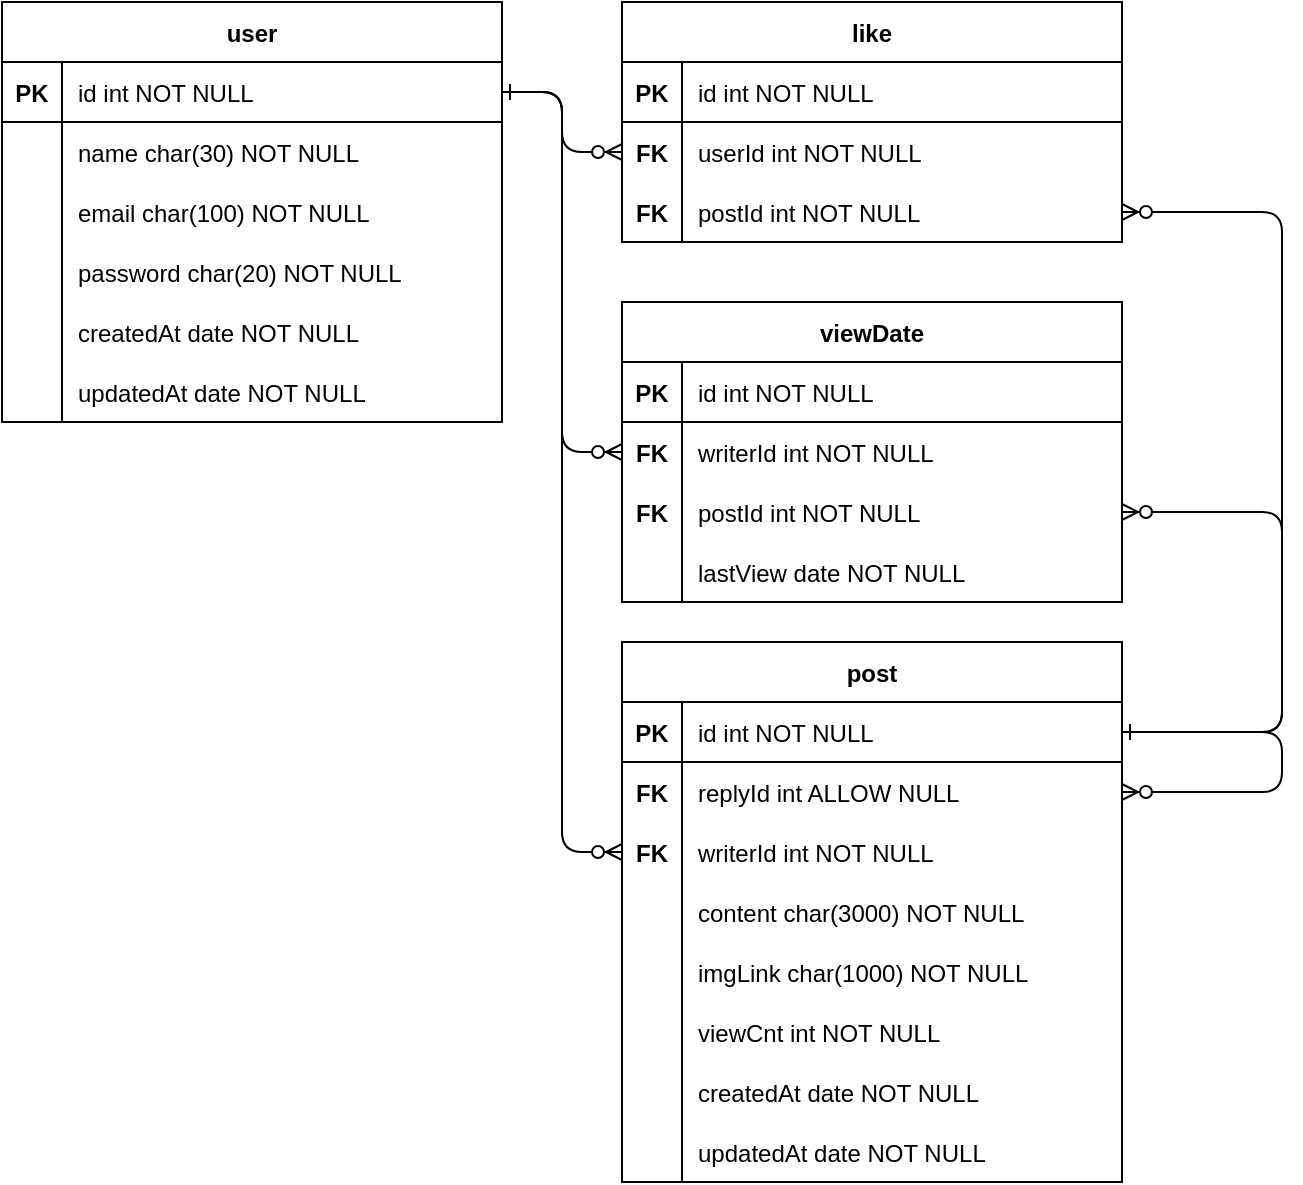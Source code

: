 <mxfile version="27.2.0">
  <diagram id="R2lEEEUBdFMjLlhIrx00" name="Page-1">
    <mxGraphModel dx="1833" dy="1641" grid="1" gridSize="10" guides="1" tooltips="1" connect="1" arrows="1" fold="1" page="1" pageScale="1" pageWidth="850" pageHeight="1100" math="0" shadow="0" extFonts="Permanent Marker^https://fonts.googleapis.com/css?family=Permanent+Marker">
      <root>
        <mxCell id="0" />
        <mxCell id="1" parent="0" />
        <mxCell id="C-vyLk0tnHw3VtMMgP7b-1" value="" style="edgeStyle=elbowEdgeStyle;endArrow=ERzeroToMany;startArrow=ERone;endFill=1;startFill=0;" parent="1" source="C-vyLk0tnHw3VtMMgP7b-24" target="xu-oUshwSyRC3eAaZ8_8-12" edge="1">
          <mxGeometry width="100" height="100" relative="1" as="geometry">
            <mxPoint x="340" y="720" as="sourcePoint" />
            <mxPoint x="700" y="195" as="targetPoint" />
          </mxGeometry>
        </mxCell>
        <mxCell id="C-vyLk0tnHw3VtMMgP7b-23" value="user" style="shape=table;startSize=30;container=1;collapsible=1;childLayout=tableLayout;fixedRows=1;rowLines=0;fontStyle=1;align=center;resizeLast=1;" parent="1" vertex="1">
          <mxGeometry x="-40" y="-80" width="250" height="210" as="geometry" />
        </mxCell>
        <mxCell id="C-vyLk0tnHw3VtMMgP7b-24" value="" style="shape=partialRectangle;collapsible=0;dropTarget=0;pointerEvents=0;fillColor=none;points=[[0,0.5],[1,0.5]];portConstraint=eastwest;top=0;left=0;right=0;bottom=1;" parent="C-vyLk0tnHw3VtMMgP7b-23" vertex="1">
          <mxGeometry y="30" width="250" height="30" as="geometry" />
        </mxCell>
        <mxCell id="C-vyLk0tnHw3VtMMgP7b-25" value="PK" style="shape=partialRectangle;overflow=hidden;connectable=0;fillColor=none;top=0;left=0;bottom=0;right=0;fontStyle=1;" parent="C-vyLk0tnHw3VtMMgP7b-24" vertex="1">
          <mxGeometry width="30" height="30" as="geometry">
            <mxRectangle width="30" height="30" as="alternateBounds" />
          </mxGeometry>
        </mxCell>
        <mxCell id="C-vyLk0tnHw3VtMMgP7b-26" value="id int NOT NULL" style="shape=partialRectangle;overflow=hidden;connectable=0;fillColor=none;top=0;left=0;bottom=0;right=0;align=left;spacingLeft=6;fontStyle=0;" parent="C-vyLk0tnHw3VtMMgP7b-24" vertex="1">
          <mxGeometry x="30" width="220" height="30" as="geometry">
            <mxRectangle width="220" height="30" as="alternateBounds" />
          </mxGeometry>
        </mxCell>
        <mxCell id="C-vyLk0tnHw3VtMMgP7b-27" value="" style="shape=partialRectangle;collapsible=0;dropTarget=0;pointerEvents=0;fillColor=none;points=[[0,0.5],[1,0.5]];portConstraint=eastwest;top=0;left=0;right=0;bottom=0;" parent="C-vyLk0tnHw3VtMMgP7b-23" vertex="1">
          <mxGeometry y="60" width="250" height="30" as="geometry" />
        </mxCell>
        <mxCell id="C-vyLk0tnHw3VtMMgP7b-28" value="&#xa;" style="shape=partialRectangle;overflow=hidden;connectable=0;fillColor=none;top=0;left=0;bottom=0;right=0;" parent="C-vyLk0tnHw3VtMMgP7b-27" vertex="1">
          <mxGeometry width="30" height="30" as="geometry">
            <mxRectangle width="30" height="30" as="alternateBounds" />
          </mxGeometry>
        </mxCell>
        <mxCell id="C-vyLk0tnHw3VtMMgP7b-29" value="name char(30) NOT NULL" style="shape=partialRectangle;overflow=hidden;connectable=0;fillColor=none;top=0;left=0;bottom=0;right=0;align=left;spacingLeft=6;" parent="C-vyLk0tnHw3VtMMgP7b-27" vertex="1">
          <mxGeometry x="30" width="220" height="30" as="geometry">
            <mxRectangle width="220" height="30" as="alternateBounds" />
          </mxGeometry>
        </mxCell>
        <mxCell id="xu-oUshwSyRC3eAaZ8_8-1" value="" style="shape=partialRectangle;collapsible=0;dropTarget=0;pointerEvents=0;fillColor=none;points=[[0,0.5],[1,0.5]];portConstraint=eastwest;top=0;left=0;right=0;bottom=0;" parent="C-vyLk0tnHw3VtMMgP7b-23" vertex="1">
          <mxGeometry y="90" width="250" height="30" as="geometry" />
        </mxCell>
        <mxCell id="xu-oUshwSyRC3eAaZ8_8-2" value="&#xa;" style="shape=partialRectangle;overflow=hidden;connectable=0;fillColor=none;top=0;left=0;bottom=0;right=0;" parent="xu-oUshwSyRC3eAaZ8_8-1" vertex="1">
          <mxGeometry width="30" height="30" as="geometry">
            <mxRectangle width="30" height="30" as="alternateBounds" />
          </mxGeometry>
        </mxCell>
        <mxCell id="xu-oUshwSyRC3eAaZ8_8-3" value="email char(100) NOT NULL" style="shape=partialRectangle;overflow=hidden;connectable=0;fillColor=none;top=0;left=0;bottom=0;right=0;align=left;spacingLeft=6;" parent="xu-oUshwSyRC3eAaZ8_8-1" vertex="1">
          <mxGeometry x="30" width="220" height="30" as="geometry">
            <mxRectangle width="220" height="30" as="alternateBounds" />
          </mxGeometry>
        </mxCell>
        <mxCell id="xu-oUshwSyRC3eAaZ8_8-4" value="" style="shape=partialRectangle;collapsible=0;dropTarget=0;pointerEvents=0;fillColor=none;points=[[0,0.5],[1,0.5]];portConstraint=eastwest;top=0;left=0;right=0;bottom=0;" parent="C-vyLk0tnHw3VtMMgP7b-23" vertex="1">
          <mxGeometry y="120" width="250" height="30" as="geometry" />
        </mxCell>
        <mxCell id="xu-oUshwSyRC3eAaZ8_8-5" value="&#xa;" style="shape=partialRectangle;overflow=hidden;connectable=0;fillColor=none;top=0;left=0;bottom=0;right=0;" parent="xu-oUshwSyRC3eAaZ8_8-4" vertex="1">
          <mxGeometry width="30" height="30" as="geometry">
            <mxRectangle width="30" height="30" as="alternateBounds" />
          </mxGeometry>
        </mxCell>
        <mxCell id="xu-oUshwSyRC3eAaZ8_8-6" value="password char(20) NOT NULL" style="shape=partialRectangle;overflow=hidden;connectable=0;fillColor=none;top=0;left=0;bottom=0;right=0;align=left;spacingLeft=6;" parent="xu-oUshwSyRC3eAaZ8_8-4" vertex="1">
          <mxGeometry x="30" width="220" height="30" as="geometry">
            <mxRectangle width="220" height="30" as="alternateBounds" />
          </mxGeometry>
        </mxCell>
        <mxCell id="xu-oUshwSyRC3eAaZ8_8-64" value="" style="shape=partialRectangle;collapsible=0;dropTarget=0;pointerEvents=0;fillColor=none;points=[[0,0.5],[1,0.5]];portConstraint=eastwest;top=0;left=0;right=0;bottom=0;" parent="C-vyLk0tnHw3VtMMgP7b-23" vertex="1">
          <mxGeometry y="150" width="250" height="30" as="geometry" />
        </mxCell>
        <mxCell id="xu-oUshwSyRC3eAaZ8_8-65" value="&#xa;" style="shape=partialRectangle;overflow=hidden;connectable=0;fillColor=none;top=0;left=0;bottom=0;right=0;" parent="xu-oUshwSyRC3eAaZ8_8-64" vertex="1">
          <mxGeometry width="30" height="30" as="geometry">
            <mxRectangle width="30" height="30" as="alternateBounds" />
          </mxGeometry>
        </mxCell>
        <mxCell id="xu-oUshwSyRC3eAaZ8_8-66" value="createdAt date NOT NULL" style="shape=partialRectangle;overflow=hidden;connectable=0;fillColor=none;top=0;left=0;bottom=0;right=0;align=left;spacingLeft=6;" parent="xu-oUshwSyRC3eAaZ8_8-64" vertex="1">
          <mxGeometry x="30" width="220" height="30" as="geometry">
            <mxRectangle width="220" height="30" as="alternateBounds" />
          </mxGeometry>
        </mxCell>
        <mxCell id="xu-oUshwSyRC3eAaZ8_8-67" value="" style="shape=partialRectangle;collapsible=0;dropTarget=0;pointerEvents=0;fillColor=none;points=[[0,0.5],[1,0.5]];portConstraint=eastwest;top=0;left=0;right=0;bottom=0;" parent="C-vyLk0tnHw3VtMMgP7b-23" vertex="1">
          <mxGeometry y="180" width="250" height="30" as="geometry" />
        </mxCell>
        <mxCell id="xu-oUshwSyRC3eAaZ8_8-68" value="&#xa;" style="shape=partialRectangle;overflow=hidden;connectable=0;fillColor=none;top=0;left=0;bottom=0;right=0;" parent="xu-oUshwSyRC3eAaZ8_8-67" vertex="1">
          <mxGeometry width="30" height="30" as="geometry">
            <mxRectangle width="30" height="30" as="alternateBounds" />
          </mxGeometry>
        </mxCell>
        <mxCell id="xu-oUshwSyRC3eAaZ8_8-69" value="updatedAt date NOT NULL" style="shape=partialRectangle;overflow=hidden;connectable=0;fillColor=none;top=0;left=0;bottom=0;right=0;align=left;spacingLeft=6;" parent="xu-oUshwSyRC3eAaZ8_8-67" vertex="1">
          <mxGeometry x="30" width="220" height="30" as="geometry">
            <mxRectangle width="220" height="30" as="alternateBounds" />
          </mxGeometry>
        </mxCell>
        <mxCell id="xu-oUshwSyRC3eAaZ8_8-8" value="like" style="shape=table;startSize=30;container=1;collapsible=1;childLayout=tableLayout;fixedRows=1;rowLines=0;fontStyle=1;align=center;resizeLast=1;" parent="1" vertex="1">
          <mxGeometry x="270" y="-80" width="250" height="120" as="geometry" />
        </mxCell>
        <mxCell id="xu-oUshwSyRC3eAaZ8_8-9" value="" style="shape=partialRectangle;collapsible=0;dropTarget=0;pointerEvents=0;fillColor=none;points=[[0,0.5],[1,0.5]];portConstraint=eastwest;top=0;left=0;right=0;bottom=1;" parent="xu-oUshwSyRC3eAaZ8_8-8" vertex="1">
          <mxGeometry y="30" width="250" height="30" as="geometry" />
        </mxCell>
        <mxCell id="xu-oUshwSyRC3eAaZ8_8-10" value="PK" style="shape=partialRectangle;overflow=hidden;connectable=0;fillColor=none;top=0;left=0;bottom=0;right=0;fontStyle=1;" parent="xu-oUshwSyRC3eAaZ8_8-9" vertex="1">
          <mxGeometry width="30" height="30" as="geometry">
            <mxRectangle width="30" height="30" as="alternateBounds" />
          </mxGeometry>
        </mxCell>
        <mxCell id="xu-oUshwSyRC3eAaZ8_8-11" value="id int NOT NULL" style="shape=partialRectangle;overflow=hidden;connectable=0;fillColor=none;top=0;left=0;bottom=0;right=0;align=left;spacingLeft=6;fontStyle=0;" parent="xu-oUshwSyRC3eAaZ8_8-9" vertex="1">
          <mxGeometry x="30" width="220" height="30" as="geometry">
            <mxRectangle width="220" height="30" as="alternateBounds" />
          </mxGeometry>
        </mxCell>
        <mxCell id="xu-oUshwSyRC3eAaZ8_8-12" value="" style="shape=partialRectangle;collapsible=0;dropTarget=0;pointerEvents=0;fillColor=none;points=[[0,0.5],[1,0.5]];portConstraint=eastwest;top=0;left=0;right=0;bottom=0;" parent="xu-oUshwSyRC3eAaZ8_8-8" vertex="1">
          <mxGeometry y="60" width="250" height="30" as="geometry" />
        </mxCell>
        <mxCell id="xu-oUshwSyRC3eAaZ8_8-13" value="FK" style="shape=partialRectangle;overflow=hidden;connectable=0;fillColor=none;top=0;left=0;bottom=0;right=0;fontStyle=1" parent="xu-oUshwSyRC3eAaZ8_8-12" vertex="1">
          <mxGeometry width="30" height="30" as="geometry">
            <mxRectangle width="30" height="30" as="alternateBounds" />
          </mxGeometry>
        </mxCell>
        <mxCell id="xu-oUshwSyRC3eAaZ8_8-14" value="userId int NOT NULL" style="shape=partialRectangle;overflow=hidden;connectable=0;fillColor=none;top=0;left=0;bottom=0;right=0;align=left;spacingLeft=6;" parent="xu-oUshwSyRC3eAaZ8_8-12" vertex="1">
          <mxGeometry x="30" width="220" height="30" as="geometry">
            <mxRectangle width="220" height="30" as="alternateBounds" />
          </mxGeometry>
        </mxCell>
        <mxCell id="xu-oUshwSyRC3eAaZ8_8-15" value="" style="shape=partialRectangle;collapsible=0;dropTarget=0;pointerEvents=0;fillColor=none;points=[[0,0.5],[1,0.5]];portConstraint=eastwest;top=0;left=0;right=0;bottom=0;" parent="xu-oUshwSyRC3eAaZ8_8-8" vertex="1">
          <mxGeometry y="90" width="250" height="30" as="geometry" />
        </mxCell>
        <mxCell id="xu-oUshwSyRC3eAaZ8_8-16" value="FK" style="shape=partialRectangle;overflow=hidden;connectable=0;fillColor=none;top=0;left=0;bottom=0;right=0;fontStyle=1" parent="xu-oUshwSyRC3eAaZ8_8-15" vertex="1">
          <mxGeometry width="30" height="30" as="geometry">
            <mxRectangle width="30" height="30" as="alternateBounds" />
          </mxGeometry>
        </mxCell>
        <mxCell id="xu-oUshwSyRC3eAaZ8_8-17" value="postId int NOT NULL" style="shape=partialRectangle;overflow=hidden;connectable=0;fillColor=none;top=0;left=0;bottom=0;right=0;align=left;spacingLeft=6;" parent="xu-oUshwSyRC3eAaZ8_8-15" vertex="1">
          <mxGeometry x="30" width="220" height="30" as="geometry">
            <mxRectangle width="220" height="30" as="alternateBounds" />
          </mxGeometry>
        </mxCell>
        <mxCell id="xu-oUshwSyRC3eAaZ8_8-21" value="post" style="shape=table;startSize=30;container=1;collapsible=1;childLayout=tableLayout;fixedRows=1;rowLines=0;fontStyle=1;align=center;resizeLast=1;" parent="1" vertex="1">
          <mxGeometry x="270" y="240" width="250" height="270" as="geometry" />
        </mxCell>
        <mxCell id="xu-oUshwSyRC3eAaZ8_8-22" value="" style="shape=partialRectangle;collapsible=0;dropTarget=0;pointerEvents=0;fillColor=none;points=[[0,0.5],[1,0.5]];portConstraint=eastwest;top=0;left=0;right=0;bottom=1;" parent="xu-oUshwSyRC3eAaZ8_8-21" vertex="1">
          <mxGeometry y="30" width="250" height="30" as="geometry" />
        </mxCell>
        <mxCell id="xu-oUshwSyRC3eAaZ8_8-23" value="PK" style="shape=partialRectangle;overflow=hidden;connectable=0;fillColor=none;top=0;left=0;bottom=0;right=0;fontStyle=1;" parent="xu-oUshwSyRC3eAaZ8_8-22" vertex="1">
          <mxGeometry width="30" height="30" as="geometry">
            <mxRectangle width="30" height="30" as="alternateBounds" />
          </mxGeometry>
        </mxCell>
        <mxCell id="xu-oUshwSyRC3eAaZ8_8-24" value="id int NOT NULL" style="shape=partialRectangle;overflow=hidden;connectable=0;fillColor=none;top=0;left=0;bottom=0;right=0;align=left;spacingLeft=6;fontStyle=0;" parent="xu-oUshwSyRC3eAaZ8_8-22" vertex="1">
          <mxGeometry x="30" width="220" height="30" as="geometry">
            <mxRectangle width="220" height="30" as="alternateBounds" />
          </mxGeometry>
        </mxCell>
        <mxCell id="xu-oUshwSyRC3eAaZ8_8-25" value="" style="shape=partialRectangle;collapsible=0;dropTarget=0;pointerEvents=0;fillColor=none;points=[[0,0.5],[1,0.5]];portConstraint=eastwest;top=0;left=0;right=0;bottom=0;" parent="xu-oUshwSyRC3eAaZ8_8-21" vertex="1">
          <mxGeometry y="60" width="250" height="30" as="geometry" />
        </mxCell>
        <mxCell id="xu-oUshwSyRC3eAaZ8_8-26" value="FK" style="shape=partialRectangle;overflow=hidden;connectable=0;fillColor=none;top=0;left=0;bottom=0;right=0;fontStyle=1" parent="xu-oUshwSyRC3eAaZ8_8-25" vertex="1">
          <mxGeometry width="30" height="30" as="geometry">
            <mxRectangle width="30" height="30" as="alternateBounds" />
          </mxGeometry>
        </mxCell>
        <mxCell id="xu-oUshwSyRC3eAaZ8_8-27" value="replyId int ALLOW NULL" style="shape=partialRectangle;overflow=hidden;connectable=0;fillColor=none;top=0;left=0;bottom=0;right=0;align=left;spacingLeft=6;" parent="xu-oUshwSyRC3eAaZ8_8-25" vertex="1">
          <mxGeometry x="30" width="220" height="30" as="geometry">
            <mxRectangle width="220" height="30" as="alternateBounds" />
          </mxGeometry>
        </mxCell>
        <mxCell id="A0waoydQnFK4S56T7-B5-1" value="" style="shape=partialRectangle;collapsible=0;dropTarget=0;pointerEvents=0;fillColor=none;points=[[0,0.5],[1,0.5]];portConstraint=eastwest;top=0;left=0;right=0;bottom=0;" parent="xu-oUshwSyRC3eAaZ8_8-21" vertex="1">
          <mxGeometry y="90" width="250" height="30" as="geometry" />
        </mxCell>
        <mxCell id="A0waoydQnFK4S56T7-B5-2" value="FK" style="shape=partialRectangle;overflow=hidden;connectable=0;fillColor=none;top=0;left=0;bottom=0;right=0;fontStyle=1" parent="A0waoydQnFK4S56T7-B5-1" vertex="1">
          <mxGeometry width="30" height="30" as="geometry">
            <mxRectangle width="30" height="30" as="alternateBounds" />
          </mxGeometry>
        </mxCell>
        <mxCell id="A0waoydQnFK4S56T7-B5-3" value="writerId int NOT NULL" style="shape=partialRectangle;overflow=hidden;connectable=0;fillColor=none;top=0;left=0;bottom=0;right=0;align=left;spacingLeft=6;" parent="A0waoydQnFK4S56T7-B5-1" vertex="1">
          <mxGeometry x="30" width="220" height="30" as="geometry">
            <mxRectangle width="220" height="30" as="alternateBounds" />
          </mxGeometry>
        </mxCell>
        <mxCell id="xu-oUshwSyRC3eAaZ8_8-28" value="" style="shape=partialRectangle;collapsible=0;dropTarget=0;pointerEvents=0;fillColor=none;points=[[0,0.5],[1,0.5]];portConstraint=eastwest;top=0;left=0;right=0;bottom=0;" parent="xu-oUshwSyRC3eAaZ8_8-21" vertex="1">
          <mxGeometry y="120" width="250" height="30" as="geometry" />
        </mxCell>
        <mxCell id="xu-oUshwSyRC3eAaZ8_8-29" value="&#xa;" style="shape=partialRectangle;overflow=hidden;connectable=0;fillColor=none;top=0;left=0;bottom=0;right=0;" parent="xu-oUshwSyRC3eAaZ8_8-28" vertex="1">
          <mxGeometry width="30" height="30" as="geometry">
            <mxRectangle width="30" height="30" as="alternateBounds" />
          </mxGeometry>
        </mxCell>
        <mxCell id="xu-oUshwSyRC3eAaZ8_8-30" value="content char(3000) NOT NULL" style="shape=partialRectangle;overflow=hidden;connectable=0;fillColor=none;top=0;left=0;bottom=0;right=0;align=left;spacingLeft=6;" parent="xu-oUshwSyRC3eAaZ8_8-28" vertex="1">
          <mxGeometry x="30" width="220" height="30" as="geometry">
            <mxRectangle width="220" height="30" as="alternateBounds" />
          </mxGeometry>
        </mxCell>
        <mxCell id="xu-oUshwSyRC3eAaZ8_8-31" value="" style="shape=partialRectangle;collapsible=0;dropTarget=0;pointerEvents=0;fillColor=none;points=[[0,0.5],[1,0.5]];portConstraint=eastwest;top=0;left=0;right=0;bottom=0;" parent="xu-oUshwSyRC3eAaZ8_8-21" vertex="1">
          <mxGeometry y="150" width="250" height="30" as="geometry" />
        </mxCell>
        <mxCell id="xu-oUshwSyRC3eAaZ8_8-32" value="&#xa;" style="shape=partialRectangle;overflow=hidden;connectable=0;fillColor=none;top=0;left=0;bottom=0;right=0;" parent="xu-oUshwSyRC3eAaZ8_8-31" vertex="1">
          <mxGeometry width="30" height="30" as="geometry">
            <mxRectangle width="30" height="30" as="alternateBounds" />
          </mxGeometry>
        </mxCell>
        <mxCell id="xu-oUshwSyRC3eAaZ8_8-33" value="imgLink char(1000) NOT NULL" style="shape=partialRectangle;overflow=hidden;connectable=0;fillColor=none;top=0;left=0;bottom=0;right=0;align=left;spacingLeft=6;" parent="xu-oUshwSyRC3eAaZ8_8-31" vertex="1">
          <mxGeometry x="30" width="220" height="30" as="geometry">
            <mxRectangle width="220" height="30" as="alternateBounds" />
          </mxGeometry>
        </mxCell>
        <mxCell id="xu-oUshwSyRC3eAaZ8_8-37" value="" style="shape=partialRectangle;collapsible=0;dropTarget=0;pointerEvents=0;fillColor=none;points=[[0,0.5],[1,0.5]];portConstraint=eastwest;top=0;left=0;right=0;bottom=0;" parent="xu-oUshwSyRC3eAaZ8_8-21" vertex="1">
          <mxGeometry y="180" width="250" height="30" as="geometry" />
        </mxCell>
        <mxCell id="xu-oUshwSyRC3eAaZ8_8-38" value="&#xa;" style="shape=partialRectangle;overflow=hidden;connectable=0;fillColor=none;top=0;left=0;bottom=0;right=0;" parent="xu-oUshwSyRC3eAaZ8_8-37" vertex="1">
          <mxGeometry width="30" height="30" as="geometry">
            <mxRectangle width="30" height="30" as="alternateBounds" />
          </mxGeometry>
        </mxCell>
        <mxCell id="xu-oUshwSyRC3eAaZ8_8-39" value="viewCnt int NOT NULL" style="shape=partialRectangle;overflow=hidden;connectable=0;fillColor=none;top=0;left=0;bottom=0;right=0;align=left;spacingLeft=6;" parent="xu-oUshwSyRC3eAaZ8_8-37" vertex="1">
          <mxGeometry x="30" width="220" height="30" as="geometry">
            <mxRectangle width="220" height="30" as="alternateBounds" />
          </mxGeometry>
        </mxCell>
        <mxCell id="xu-oUshwSyRC3eAaZ8_8-70" value="" style="shape=partialRectangle;collapsible=0;dropTarget=0;pointerEvents=0;fillColor=none;points=[[0,0.5],[1,0.5]];portConstraint=eastwest;top=0;left=0;right=0;bottom=0;" parent="xu-oUshwSyRC3eAaZ8_8-21" vertex="1">
          <mxGeometry y="210" width="250" height="30" as="geometry" />
        </mxCell>
        <mxCell id="xu-oUshwSyRC3eAaZ8_8-71" value="&#xa;" style="shape=partialRectangle;overflow=hidden;connectable=0;fillColor=none;top=0;left=0;bottom=0;right=0;" parent="xu-oUshwSyRC3eAaZ8_8-70" vertex="1">
          <mxGeometry width="30" height="30" as="geometry">
            <mxRectangle width="30" height="30" as="alternateBounds" />
          </mxGeometry>
        </mxCell>
        <mxCell id="xu-oUshwSyRC3eAaZ8_8-72" value="createdAt date NOT NULL" style="shape=partialRectangle;overflow=hidden;connectable=0;fillColor=none;top=0;left=0;bottom=0;right=0;align=left;spacingLeft=6;" parent="xu-oUshwSyRC3eAaZ8_8-70" vertex="1">
          <mxGeometry x="30" width="220" height="30" as="geometry">
            <mxRectangle width="220" height="30" as="alternateBounds" />
          </mxGeometry>
        </mxCell>
        <mxCell id="xu-oUshwSyRC3eAaZ8_8-73" value="" style="shape=partialRectangle;collapsible=0;dropTarget=0;pointerEvents=0;fillColor=none;points=[[0,0.5],[1,0.5]];portConstraint=eastwest;top=0;left=0;right=0;bottom=0;" parent="xu-oUshwSyRC3eAaZ8_8-21" vertex="1">
          <mxGeometry y="240" width="250" height="30" as="geometry" />
        </mxCell>
        <mxCell id="xu-oUshwSyRC3eAaZ8_8-74" value="&#xa;" style="shape=partialRectangle;overflow=hidden;connectable=0;fillColor=none;top=0;left=0;bottom=0;right=0;" parent="xu-oUshwSyRC3eAaZ8_8-73" vertex="1">
          <mxGeometry width="30" height="30" as="geometry">
            <mxRectangle width="30" height="30" as="alternateBounds" />
          </mxGeometry>
        </mxCell>
        <mxCell id="xu-oUshwSyRC3eAaZ8_8-75" value="updatedAt date NOT NULL" style="shape=partialRectangle;overflow=hidden;connectable=0;fillColor=none;top=0;left=0;bottom=0;right=0;align=left;spacingLeft=6;" parent="xu-oUshwSyRC3eAaZ8_8-73" vertex="1">
          <mxGeometry x="30" width="220" height="30" as="geometry">
            <mxRectangle width="220" height="30" as="alternateBounds" />
          </mxGeometry>
        </mxCell>
        <mxCell id="A0waoydQnFK4S56T7-B5-11" value="" style="edgeStyle=elbowEdgeStyle;endArrow=ERzeroToMany;startArrow=ERone;endFill=1;startFill=0;" parent="xu-oUshwSyRC3eAaZ8_8-21" source="xu-oUshwSyRC3eAaZ8_8-22" target="xu-oUshwSyRC3eAaZ8_8-25" edge="1">
          <mxGeometry width="100" height="100" relative="1" as="geometry">
            <mxPoint x="510" y="150" as="sourcePoint" />
            <mxPoint x="510" y="40" as="targetPoint" />
            <Array as="points">
              <mxPoint x="330" y="75" />
            </Array>
          </mxGeometry>
        </mxCell>
        <mxCell id="xu-oUshwSyRC3eAaZ8_8-46" value="viewDate" style="shape=table;startSize=30;container=1;collapsible=1;childLayout=tableLayout;fixedRows=1;rowLines=0;fontStyle=1;align=center;resizeLast=1;" parent="1" vertex="1">
          <mxGeometry x="270" y="70" width="250" height="150" as="geometry" />
        </mxCell>
        <mxCell id="xu-oUshwSyRC3eAaZ8_8-47" value="" style="shape=partialRectangle;collapsible=0;dropTarget=0;pointerEvents=0;fillColor=none;points=[[0,0.5],[1,0.5]];portConstraint=eastwest;top=0;left=0;right=0;bottom=1;" parent="xu-oUshwSyRC3eAaZ8_8-46" vertex="1">
          <mxGeometry y="30" width="250" height="30" as="geometry" />
        </mxCell>
        <mxCell id="xu-oUshwSyRC3eAaZ8_8-48" value="PK" style="shape=partialRectangle;overflow=hidden;connectable=0;fillColor=none;top=0;left=0;bottom=0;right=0;fontStyle=1;" parent="xu-oUshwSyRC3eAaZ8_8-47" vertex="1">
          <mxGeometry width="30" height="30" as="geometry">
            <mxRectangle width="30" height="30" as="alternateBounds" />
          </mxGeometry>
        </mxCell>
        <mxCell id="xu-oUshwSyRC3eAaZ8_8-49" value="id int NOT NULL" style="shape=partialRectangle;overflow=hidden;connectable=0;fillColor=none;top=0;left=0;bottom=0;right=0;align=left;spacingLeft=6;fontStyle=0;" parent="xu-oUshwSyRC3eAaZ8_8-47" vertex="1">
          <mxGeometry x="30" width="220" height="30" as="geometry">
            <mxRectangle width="220" height="30" as="alternateBounds" />
          </mxGeometry>
        </mxCell>
        <mxCell id="xu-oUshwSyRC3eAaZ8_8-50" value="" style="shape=partialRectangle;collapsible=0;dropTarget=0;pointerEvents=0;fillColor=none;points=[[0,0.5],[1,0.5]];portConstraint=eastwest;top=0;left=0;right=0;bottom=0;" parent="xu-oUshwSyRC3eAaZ8_8-46" vertex="1">
          <mxGeometry y="60" width="250" height="30" as="geometry" />
        </mxCell>
        <mxCell id="xu-oUshwSyRC3eAaZ8_8-51" value="FK" style="shape=partialRectangle;overflow=hidden;connectable=0;fillColor=none;top=0;left=0;bottom=0;right=0;fontStyle=1" parent="xu-oUshwSyRC3eAaZ8_8-50" vertex="1">
          <mxGeometry width="30" height="30" as="geometry">
            <mxRectangle width="30" height="30" as="alternateBounds" />
          </mxGeometry>
        </mxCell>
        <mxCell id="xu-oUshwSyRC3eAaZ8_8-52" value="writerId int NOT NULL" style="shape=partialRectangle;overflow=hidden;connectable=0;fillColor=none;top=0;left=0;bottom=0;right=0;align=left;spacingLeft=6;" parent="xu-oUshwSyRC3eAaZ8_8-50" vertex="1">
          <mxGeometry x="30" width="220" height="30" as="geometry">
            <mxRectangle width="220" height="30" as="alternateBounds" />
          </mxGeometry>
        </mxCell>
        <mxCell id="xu-oUshwSyRC3eAaZ8_8-53" value="" style="shape=partialRectangle;collapsible=0;dropTarget=0;pointerEvents=0;fillColor=none;points=[[0,0.5],[1,0.5]];portConstraint=eastwest;top=0;left=0;right=0;bottom=0;" parent="xu-oUshwSyRC3eAaZ8_8-46" vertex="1">
          <mxGeometry y="90" width="250" height="30" as="geometry" />
        </mxCell>
        <mxCell id="xu-oUshwSyRC3eAaZ8_8-54" value="FK" style="shape=partialRectangle;overflow=hidden;connectable=0;fillColor=none;top=0;left=0;bottom=0;right=0;fontStyle=1" parent="xu-oUshwSyRC3eAaZ8_8-53" vertex="1">
          <mxGeometry width="30" height="30" as="geometry">
            <mxRectangle width="30" height="30" as="alternateBounds" />
          </mxGeometry>
        </mxCell>
        <mxCell id="xu-oUshwSyRC3eAaZ8_8-55" value="postId int NOT NULL" style="shape=partialRectangle;overflow=hidden;connectable=0;fillColor=none;top=0;left=0;bottom=0;right=0;align=left;spacingLeft=6;" parent="xu-oUshwSyRC3eAaZ8_8-53" vertex="1">
          <mxGeometry x="30" width="220" height="30" as="geometry">
            <mxRectangle width="220" height="30" as="alternateBounds" />
          </mxGeometry>
        </mxCell>
        <mxCell id="xu-oUshwSyRC3eAaZ8_8-61" value="" style="shape=partialRectangle;collapsible=0;dropTarget=0;pointerEvents=0;fillColor=none;points=[[0,0.5],[1,0.5]];portConstraint=eastwest;top=0;left=0;right=0;bottom=0;" parent="xu-oUshwSyRC3eAaZ8_8-46" vertex="1">
          <mxGeometry y="120" width="250" height="30" as="geometry" />
        </mxCell>
        <mxCell id="xu-oUshwSyRC3eAaZ8_8-62" value="" style="shape=partialRectangle;overflow=hidden;connectable=0;fillColor=none;top=0;left=0;bottom=0;right=0;fontStyle=1" parent="xu-oUshwSyRC3eAaZ8_8-61" vertex="1">
          <mxGeometry width="30" height="30" as="geometry">
            <mxRectangle width="30" height="30" as="alternateBounds" />
          </mxGeometry>
        </mxCell>
        <mxCell id="xu-oUshwSyRC3eAaZ8_8-63" value="lastView date NOT NULL" style="shape=partialRectangle;overflow=hidden;connectable=0;fillColor=none;top=0;left=0;bottom=0;right=0;align=left;spacingLeft=6;" parent="xu-oUshwSyRC3eAaZ8_8-61" vertex="1">
          <mxGeometry x="30" width="220" height="30" as="geometry">
            <mxRectangle width="220" height="30" as="alternateBounds" />
          </mxGeometry>
        </mxCell>
        <mxCell id="xu-oUshwSyRC3eAaZ8_8-57" value="" style="edgeStyle=elbowEdgeStyle;endArrow=ERzeroToMany;startArrow=ERone;endFill=1;startFill=0;" parent="1" source="xu-oUshwSyRC3eAaZ8_8-22" target="xu-oUshwSyRC3eAaZ8_8-15" edge="1">
          <mxGeometry width="100" height="100" relative="1" as="geometry">
            <mxPoint x="220" y="20" as="sourcePoint" />
            <mxPoint x="280" y="50" as="targetPoint" />
            <Array as="points">
              <mxPoint x="600" y="170" />
            </Array>
          </mxGeometry>
        </mxCell>
        <mxCell id="xu-oUshwSyRC3eAaZ8_8-58" value="" style="edgeStyle=elbowEdgeStyle;endArrow=ERzeroToMany;startArrow=ERone;endFill=1;startFill=0;" parent="1" source="xu-oUshwSyRC3eAaZ8_8-22" target="xu-oUshwSyRC3eAaZ8_8-53" edge="1">
          <mxGeometry width="100" height="100" relative="1" as="geometry">
            <mxPoint x="580" y="40" as="sourcePoint" />
            <mxPoint x="540" y="100" as="targetPoint" />
            <Array as="points">
              <mxPoint x="600" y="240" />
            </Array>
          </mxGeometry>
        </mxCell>
        <mxCell id="xu-oUshwSyRC3eAaZ8_8-60" value="" style="edgeStyle=elbowEdgeStyle;endArrow=ERzeroToMany;startArrow=ERone;endFill=1;startFill=0;" parent="1" source="C-vyLk0tnHw3VtMMgP7b-24" target="xu-oUshwSyRC3eAaZ8_8-50" edge="1">
          <mxGeometry width="100" height="100" relative="1" as="geometry">
            <mxPoint x="230" y="50" as="sourcePoint" />
            <mxPoint x="290" y="80" as="targetPoint" />
          </mxGeometry>
        </mxCell>
        <mxCell id="A0waoydQnFK4S56T7-B5-12" value="" style="edgeStyle=elbowEdgeStyle;endArrow=ERzeroToMany;startArrow=ERone;endFill=1;startFill=0;" parent="1" source="C-vyLk0tnHw3VtMMgP7b-24" target="A0waoydQnFK4S56T7-B5-1" edge="1">
          <mxGeometry width="100" height="100" relative="1" as="geometry">
            <mxPoint x="690" y="190" as="sourcePoint" />
            <mxPoint x="690" y="220" as="targetPoint" />
            <Array as="points">
              <mxPoint x="240" y="190" />
            </Array>
          </mxGeometry>
        </mxCell>
      </root>
    </mxGraphModel>
  </diagram>
</mxfile>
